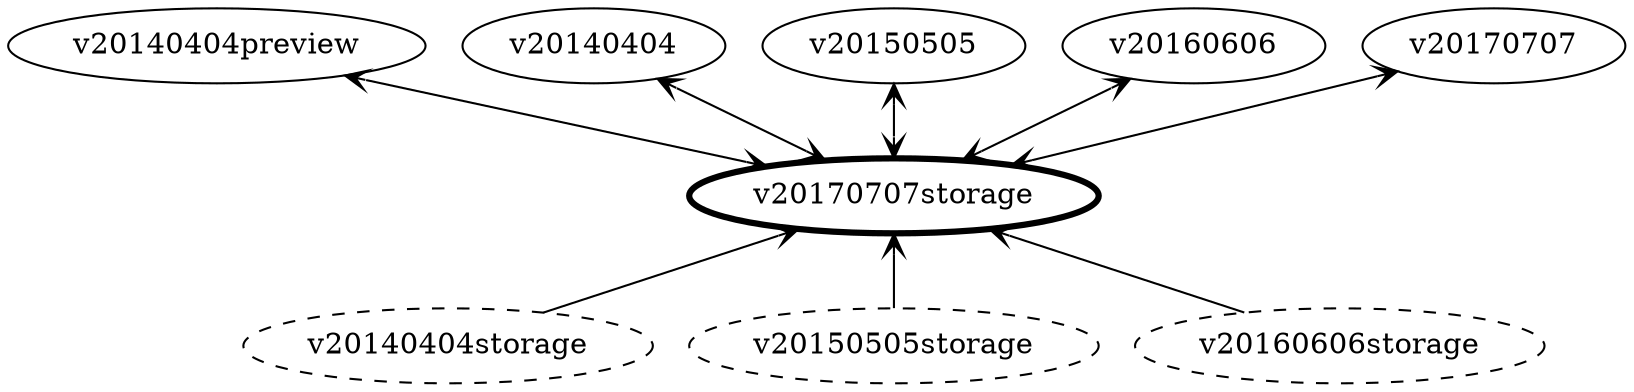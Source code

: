 graph G {
    subgraph apiVersions {
        rank=same;
        label="API Versions";
        labelloc=t

        node [shape=ellipse, group=api];
        v20140404preview;
        v20140404;
        v20150505;
        v20160606;
        v20170707;
    }

    node [shape=ellipse, penwidth=3];
    v20170707storage;

    subgraph storageVersions {
        rank=same;
        label="Storage Versions";
        labelloc=b

        node [shape=ellipse, style=dashed, penwidth=1, rankType=min, group=storage];
        v20140404storage;
        v20150505storage;
        v20160606storage;
    }

    edge [arrowhead=vee, arrowtail=vee, dir=both];
    v20140404preview -- v20170707storage;
    v20140404 -- v20170707storage;
    v20150505 -- v20170707storage;
    v20160606 -- v20170707storage;
    v20170707 -- v20170707storage;

    edge [arrowtail=vee, dir=back];
    v20170707storage -- v20140404storage;
    v20170707storage -- v20150505storage;
    v20170707storage -- v20160606storage;
}
